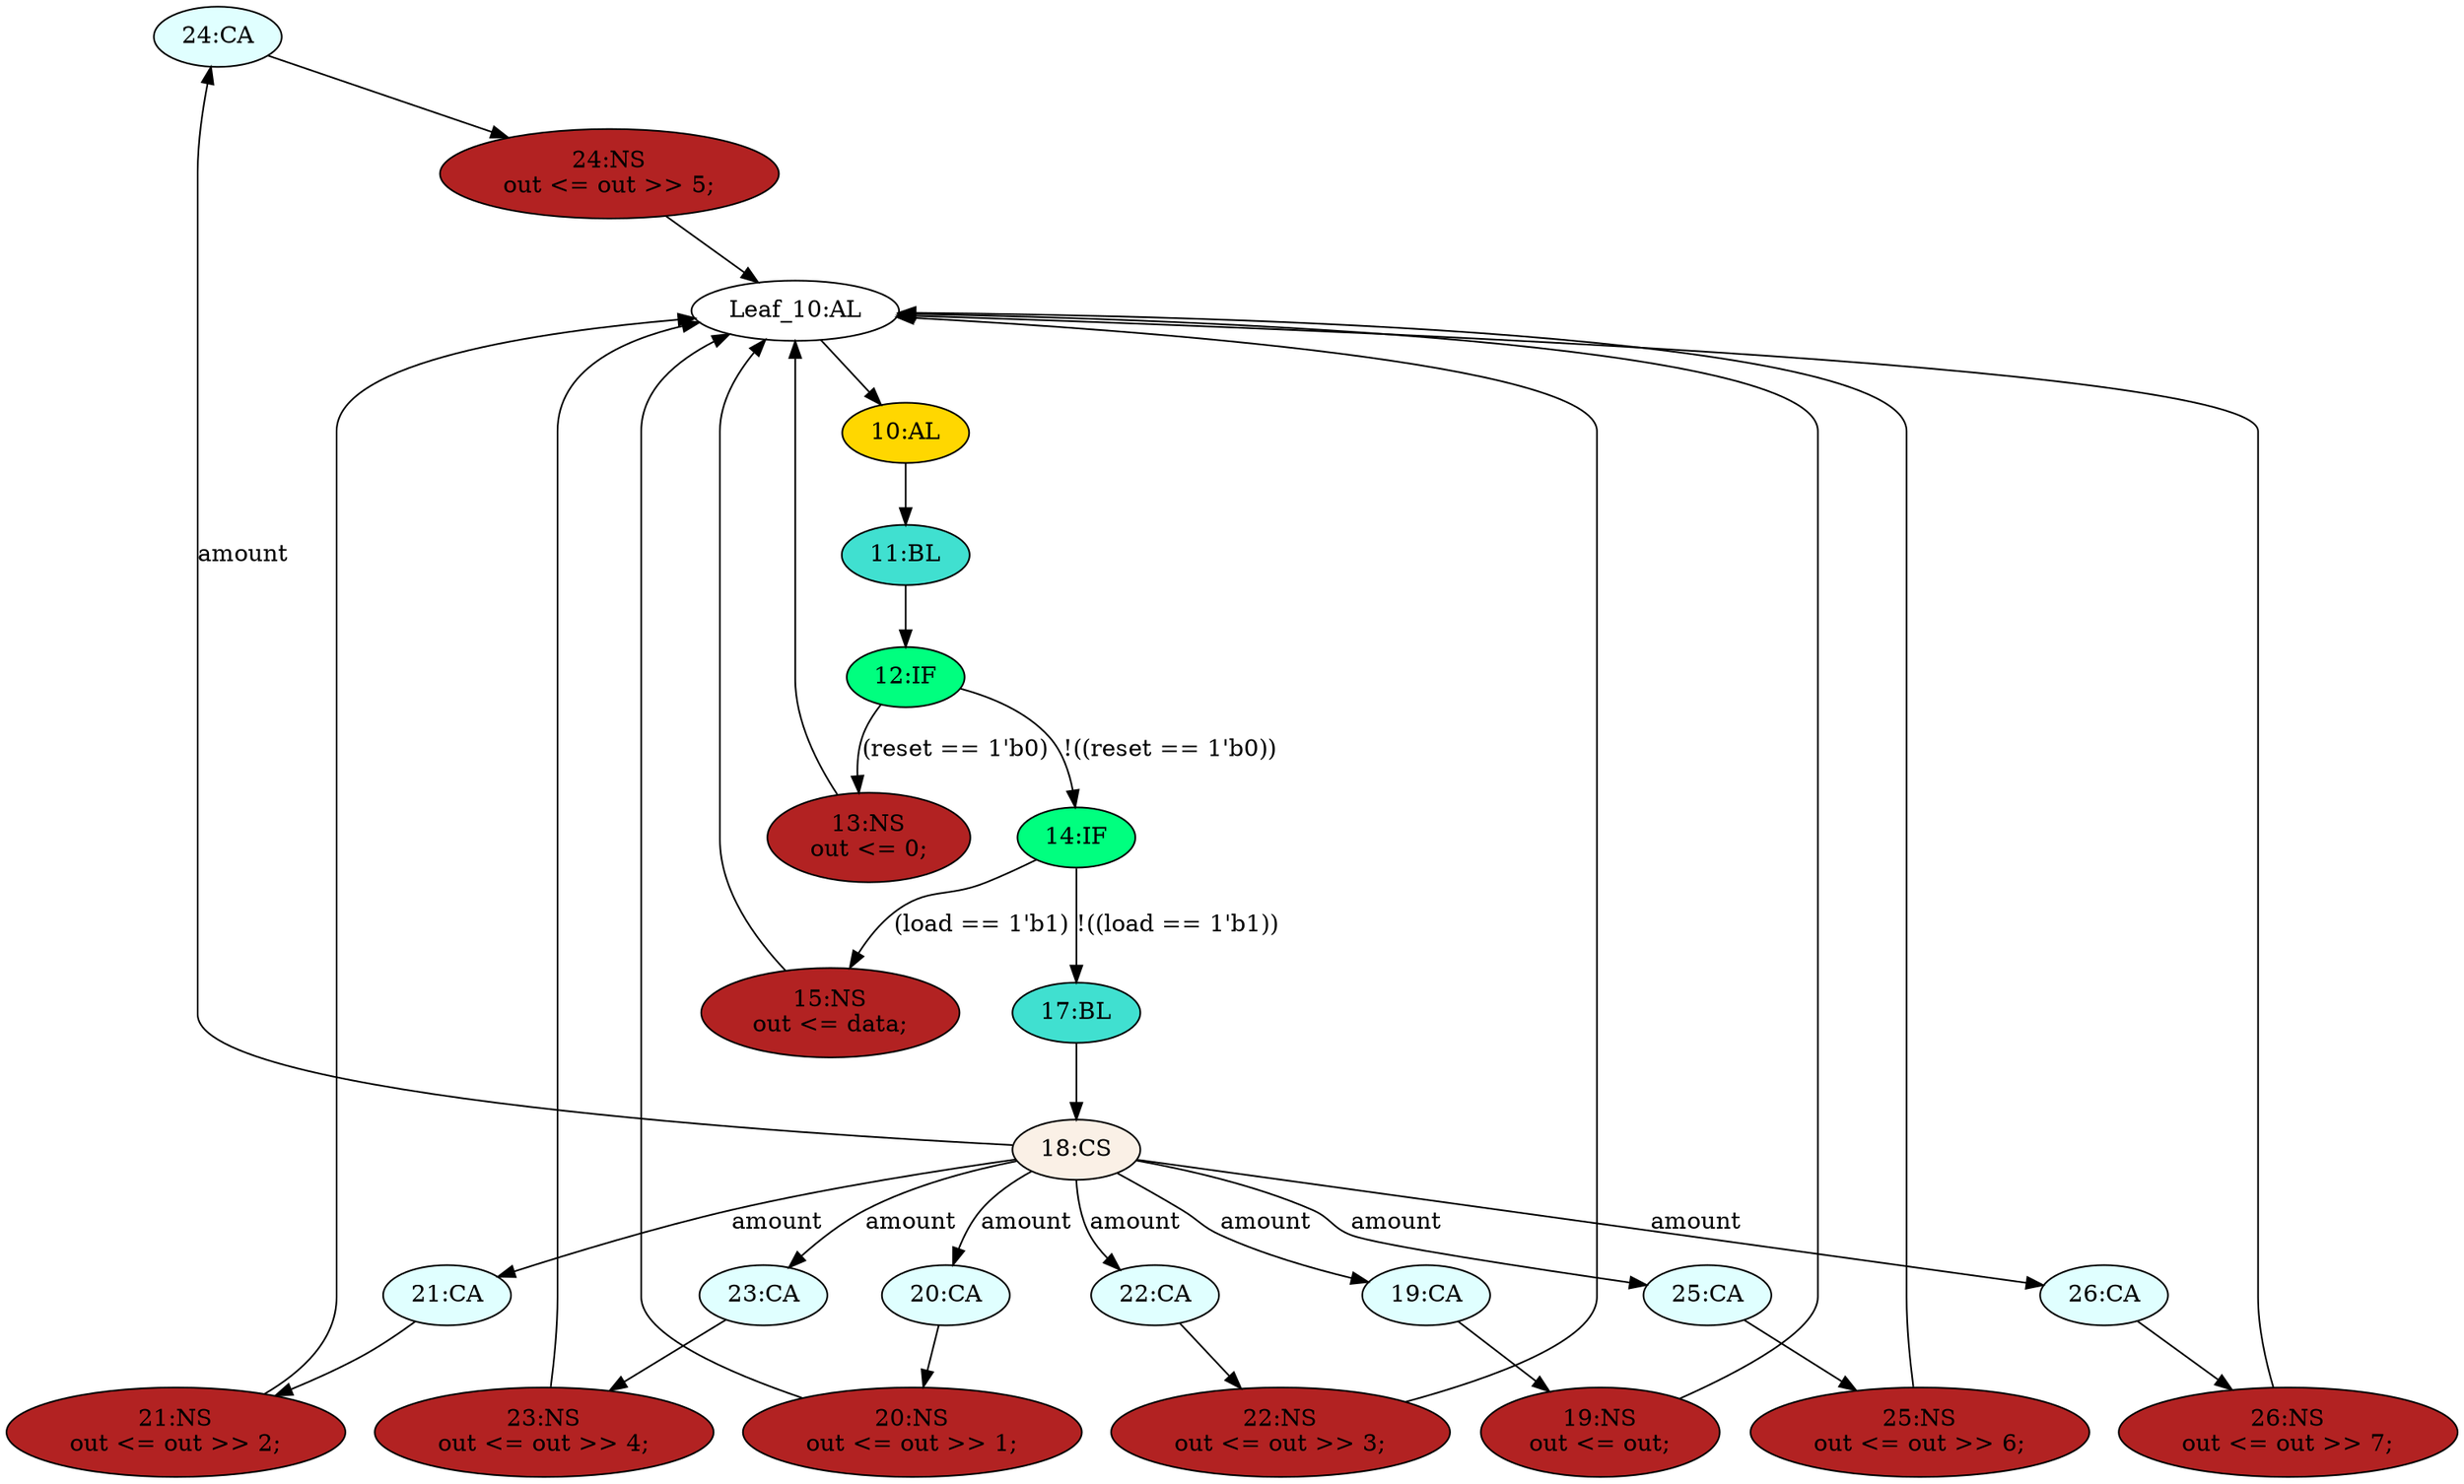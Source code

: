 strict digraph "compose( ,  )" {
	node [label="\N"];
	"24:CA"	[ast="<pyverilog.vparser.ast.Case object at 0x7f8145f18f10>",
		fillcolor=lightcyan,
		label="24:CA",
		statements="[]",
		style=filled,
		typ=Case];
	"24:NS"	[ast="<pyverilog.vparser.ast.NonblockingSubstitution object at 0x7f8145f18650>",
		fillcolor=firebrick,
		label="24:NS
out <= out >> 5;",
		statements="[<pyverilog.vparser.ast.NonblockingSubstitution object at 0x7f8145f18650>]",
		style=filled,
		typ=NonblockingSubstitution];
	"24:CA" -> "24:NS"	[cond="[]",
		lineno=None];
	"23:NS"	[ast="<pyverilog.vparser.ast.NonblockingSubstitution object at 0x7f8145f18b50>",
		fillcolor=firebrick,
		label="23:NS
out <= out >> 4;",
		statements="[<pyverilog.vparser.ast.NonblockingSubstitution object at 0x7f8145f18b50>]",
		style=filled,
		typ=NonblockingSubstitution];
	"Leaf_10:AL"	[def_var="['out']",
		label="Leaf_10:AL"];
	"23:NS" -> "Leaf_10:AL"	[cond="[]",
		lineno=None];
	"11:BL"	[ast="<pyverilog.vparser.ast.Block object at 0x7f81462a3610>",
		fillcolor=turquoise,
		label="11:BL",
		statements="[]",
		style=filled,
		typ=Block];
	"12:IF"	[ast="<pyverilog.vparser.ast.IfStatement object at 0x7f814624ebd0>",
		fillcolor=springgreen,
		label="12:IF",
		statements="[]",
		style=filled,
		typ=IfStatement];
	"11:BL" -> "12:IF"	[cond="[]",
		lineno=None];
	"19:NS"	[ast="<pyverilog.vparser.ast.NonblockingSubstitution object at 0x7f81462a6290>",
		fillcolor=firebrick,
		label="19:NS
out <= out;",
		statements="[<pyverilog.vparser.ast.NonblockingSubstitution object at 0x7f81462a6290>]",
		style=filled,
		typ=NonblockingSubstitution];
	"19:NS" -> "Leaf_10:AL"	[cond="[]",
		lineno=None];
	"20:NS"	[ast="<pyverilog.vparser.ast.NonblockingSubstitution object at 0x7f8146320f90>",
		fillcolor=firebrick,
		label="20:NS
out <= out >> 1;",
		statements="[<pyverilog.vparser.ast.NonblockingSubstitution object at 0x7f8146320f90>]",
		style=filled,
		typ=NonblockingSubstitution];
	"20:NS" -> "Leaf_10:AL"	[cond="[]",
		lineno=None];
	"26:NS"	[ast="<pyverilog.vparser.ast.NonblockingSubstitution object at 0x7f8145f18e90>",
		fillcolor=firebrick,
		label="26:NS
out <= out >> 7;",
		statements="[<pyverilog.vparser.ast.NonblockingSubstitution object at 0x7f8145f18e90>]",
		style=filled,
		typ=NonblockingSubstitution];
	"26:NS" -> "Leaf_10:AL"	[cond="[]",
		lineno=None];
	"10:AL"	[ast="<pyverilog.vparser.ast.Always object at 0x7f81463dee10>",
		clk_sens=True,
		fillcolor=gold,
		label="10:AL",
		sens="['clk', 'reset']",
		statements="[]",
		style=filled,
		typ=Always,
		use_var="['load', 'reset', 'amount', 'data', 'out']"];
	"10:AL" -> "11:BL"	[cond="[]",
		lineno=None];
	"22:NS"	[ast="<pyverilog.vparser.ast.NonblockingSubstitution object at 0x7f8145f18dd0>",
		fillcolor=firebrick,
		label="22:NS
out <= out >> 3;",
		statements="[<pyverilog.vparser.ast.NonblockingSubstitution object at 0x7f8145f18dd0>]",
		style=filled,
		typ=NonblockingSubstitution];
	"22:NS" -> "Leaf_10:AL"	[cond="[]",
		lineno=None];
	"25:NS"	[ast="<pyverilog.vparser.ast.NonblockingSubstitution object at 0x7f8145f18690>",
		fillcolor=firebrick,
		label="25:NS
out <= out >> 6;",
		statements="[<pyverilog.vparser.ast.NonblockingSubstitution object at 0x7f8145f18690>]",
		style=filled,
		typ=NonblockingSubstitution];
	"25:NS" -> "Leaf_10:AL"	[cond="[]",
		lineno=None];
	"18:CS"	[ast="<pyverilog.vparser.ast.CaseStatement object at 0x7f8145f186d0>",
		fillcolor=linen,
		label="18:CS",
		statements="[]",
		style=filled,
		typ=CaseStatement];
	"18:CS" -> "24:CA"	[cond="['amount']",
		label=amount,
		lineno=18];
	"22:CA"	[ast="<pyverilog.vparser.ast.Case object at 0x7f8145f18c90>",
		fillcolor=lightcyan,
		label="22:CA",
		statements="[]",
		style=filled,
		typ=Case];
	"18:CS" -> "22:CA"	[cond="['amount']",
		label=amount,
		lineno=18];
	"21:CA"	[ast="<pyverilog.vparser.ast.Case object at 0x7f8146320810>",
		fillcolor=lightcyan,
		label="21:CA",
		statements="[]",
		style=filled,
		typ=Case];
	"18:CS" -> "21:CA"	[cond="['amount']",
		label=amount,
		lineno=18];
	"20:CA"	[ast="<pyverilog.vparser.ast.Case object at 0x7f8147b3f450>",
		fillcolor=lightcyan,
		label="20:CA",
		statements="[]",
		style=filled,
		typ=Case];
	"18:CS" -> "20:CA"	[cond="['amount']",
		label=amount,
		lineno=18];
	"26:CA"	[ast="<pyverilog.vparser.ast.Case object at 0x7f8145f18410>",
		fillcolor=lightcyan,
		label="26:CA",
		statements="[]",
		style=filled,
		typ=Case];
	"18:CS" -> "26:CA"	[cond="['amount']",
		label=amount,
		lineno=18];
	"19:CA"	[ast="<pyverilog.vparser.ast.Case object at 0x7f81462a6d10>",
		fillcolor=lightcyan,
		label="19:CA",
		statements="[]",
		style=filled,
		typ=Case];
	"18:CS" -> "19:CA"	[cond="['amount']",
		label=amount,
		lineno=18];
	"25:CA"	[ast="<pyverilog.vparser.ast.Case object at 0x7f8145f18790>",
		fillcolor=lightcyan,
		label="25:CA",
		statements="[]",
		style=filled,
		typ=Case];
	"18:CS" -> "25:CA"	[cond="['amount']",
		label=amount,
		lineno=18];
	"23:CA"	[ast="<pyverilog.vparser.ast.Case object at 0x7f8145f18a50>",
		fillcolor=lightcyan,
		label="23:CA",
		statements="[]",
		style=filled,
		typ=Case];
	"18:CS" -> "23:CA"	[cond="['amount']",
		label=amount,
		lineno=18];
	"13:NS"	[ast="<pyverilog.vparser.ast.NonblockingSubstitution object at 0x7f814624e4d0>",
		fillcolor=firebrick,
		label="13:NS
out <= 0;",
		statements="[<pyverilog.vparser.ast.NonblockingSubstitution object at 0x7f814624e4d0>]",
		style=filled,
		typ=NonblockingSubstitution];
	"12:IF" -> "13:NS"	[cond="['reset']",
		label="(reset == 1'b0)",
		lineno=12];
	"14:IF"	[ast="<pyverilog.vparser.ast.IfStatement object at 0x7f81462a6650>",
		fillcolor=springgreen,
		label="14:IF",
		statements="[]",
		style=filled,
		typ=IfStatement];
	"12:IF" -> "14:IF"	[cond="['reset']",
		label="!((reset == 1'b0))",
		lineno=12];
	"22:CA" -> "22:NS"	[cond="[]",
		lineno=None];
	"17:BL"	[ast="<pyverilog.vparser.ast.Block object at 0x7f81462a6750>",
		fillcolor=turquoise,
		label="17:BL",
		statements="[]",
		style=filled,
		typ=Block];
	"17:BL" -> "18:CS"	[cond="[]",
		lineno=None];
	"21:NS"	[ast="<pyverilog.vparser.ast.NonblockingSubstitution object at 0x7f8147ba8ad0>",
		fillcolor=firebrick,
		label="21:NS
out <= out >> 2;",
		statements="[<pyverilog.vparser.ast.NonblockingSubstitution object at 0x7f8147ba8ad0>]",
		style=filled,
		typ=NonblockingSubstitution];
	"21:CA" -> "21:NS"	[cond="[]",
		lineno=None];
	"15:NS"	[ast="<pyverilog.vparser.ast.NonblockingSubstitution object at 0x7f81462bdd10>",
		fillcolor=firebrick,
		label="15:NS
out <= data;",
		statements="[<pyverilog.vparser.ast.NonblockingSubstitution object at 0x7f81462bdd10>]",
		style=filled,
		typ=NonblockingSubstitution];
	"15:NS" -> "Leaf_10:AL"	[cond="[]",
		lineno=None];
	"20:CA" -> "20:NS"	[cond="[]",
		lineno=None];
	"13:NS" -> "Leaf_10:AL"	[cond="[]",
		lineno=None];
	"24:NS" -> "Leaf_10:AL"	[cond="[]",
		lineno=None];
	"Leaf_10:AL" -> "10:AL";
	"26:CA" -> "26:NS"	[cond="[]",
		lineno=None];
	"19:CA" -> "19:NS"	[cond="[]",
		lineno=None];
	"25:CA" -> "25:NS"	[cond="[]",
		lineno=None];
	"14:IF" -> "17:BL"	[cond="['load']",
		label="!((load == 1'b1))",
		lineno=14];
	"14:IF" -> "15:NS"	[cond="['load']",
		label="(load == 1'b1)",
		lineno=14];
	"23:CA" -> "23:NS"	[cond="[]",
		lineno=None];
	"21:NS" -> "Leaf_10:AL"	[cond="[]",
		lineno=None];
}
